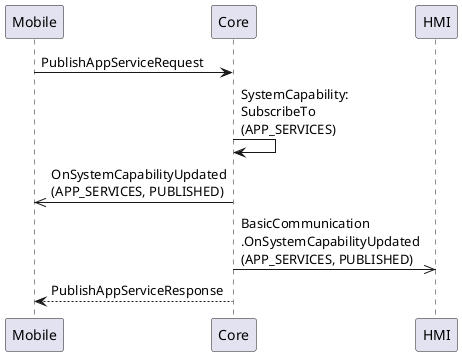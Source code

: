 @startuml OnSystemCapabilityUpdated_PUBLISHED
participant Mobile
participant Core
participant HMI

Mobile -> Core : PublishAppServiceRequest
Core -> Core : SystemCapability:\nSubscribeTo\n(APP_SERVICES)
Core ->> Mobile : OnSystemCapabilityUpdated\n(APP_SERVICES, PUBLISHED)
Core ->> HMI : BasicCommunication\n.OnSystemCapabilityUpdated\n(APP_SERVICES, PUBLISHED)
Core --> Mobile : PublishAppServiceResponse

@enduml
